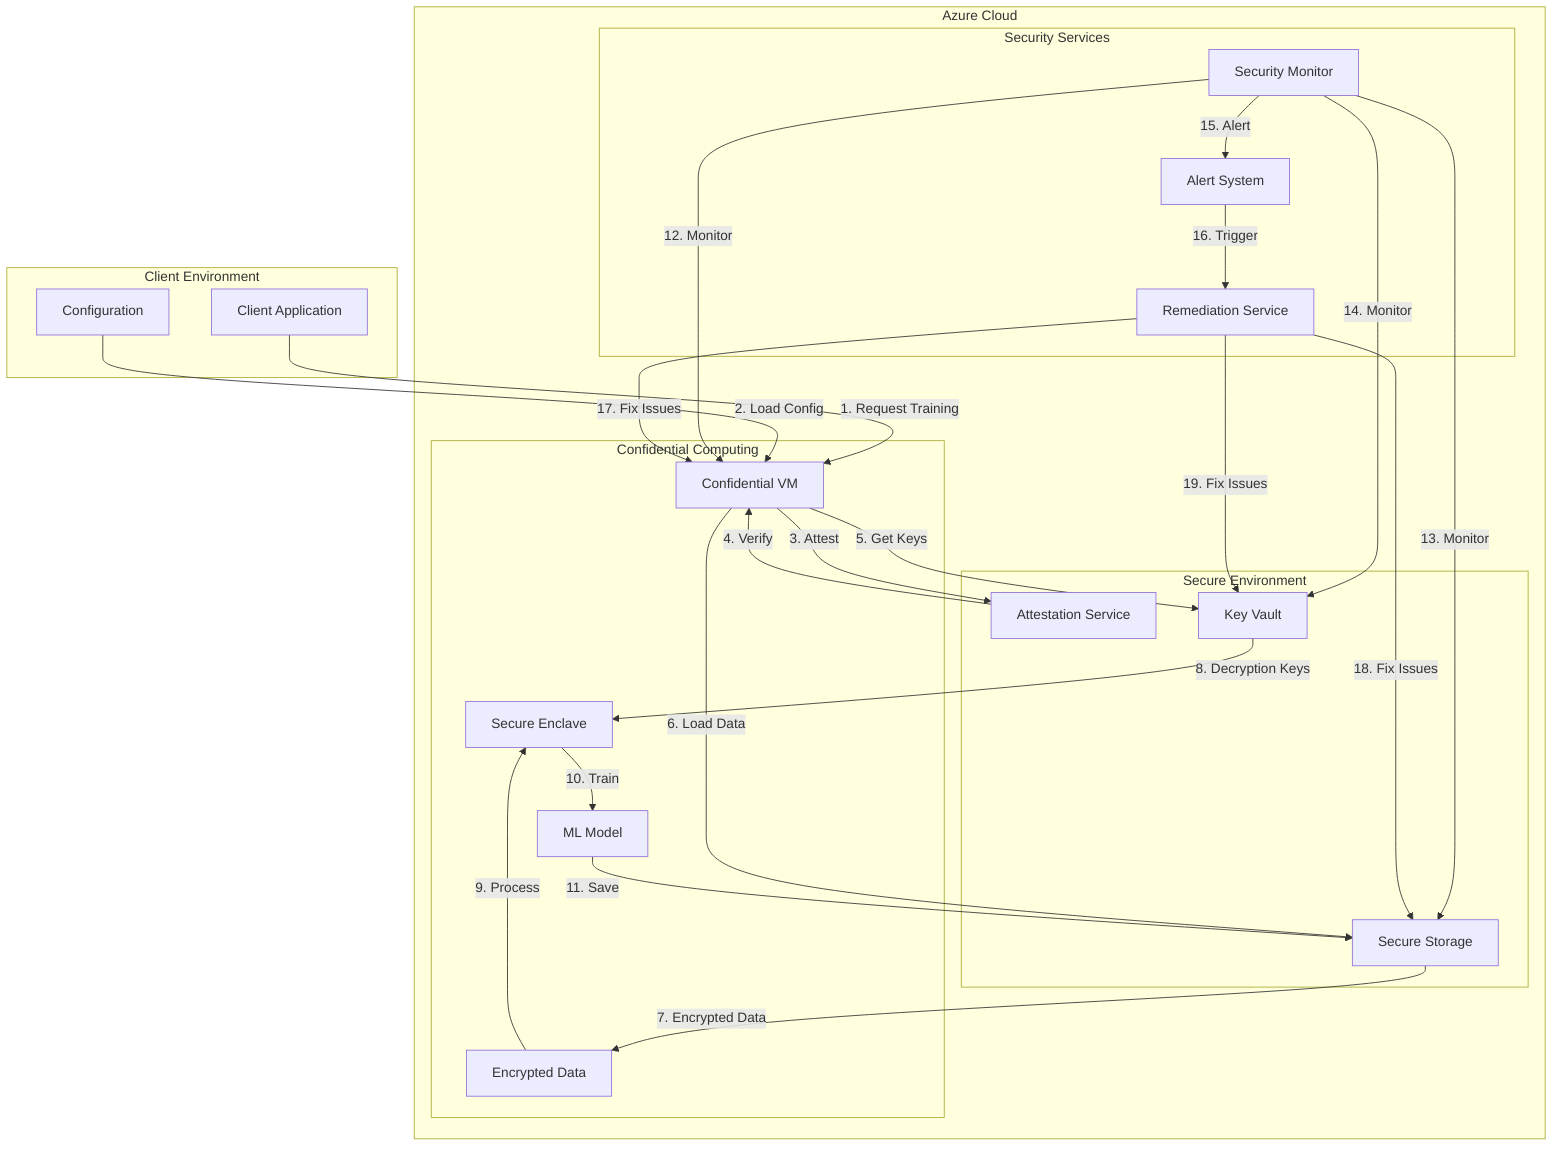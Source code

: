 graph TB
    subgraph "Client Environment"
        Client[Client Application]
        Config[Configuration]
    end

    subgraph "Azure Cloud"
        subgraph "Secure Environment"
            Attest[Attestation Service]
            KeyVault[Key Vault]
            Storage[Secure Storage]
        end

        subgraph "Confidential Computing"
            VM[Confidential VM]
            Enclave[Secure Enclave]
            Model[ML Model]
            Data[Encrypted Data]
        end

        subgraph "Security Services"
            Monitor[Security Monitor]
            Alert[Alert System]
            Remediate[Remediation Service]
        end
    end

    Client -->|1. Request Training| VM
    Config -->|2. Load Config| VM
    VM -->|3. Attest| Attest
    Attest -->|4. Verify| VM
    VM -->|5. Get Keys| KeyVault
    VM -->|6. Load Data| Storage
    Storage -->|7. Encrypted Data| Data
    KeyVault -->|8. Decryption Keys| Enclave
    Data -->|9. Process| Enclave
    Enclave -->|10. Train| Model
    Model -->|11. Save| Storage
    Monitor -->|12. Monitor| VM
    Monitor -->|13. Monitor| Storage
    Monitor -->|14. Monitor| KeyVault
    Monitor -->|15. Alert| Alert
    Alert -->|16. Trigger| Remediate
    Remediate -->|17. Fix Issues| VM
    Remediate -->|18. Fix Issues| Storage
    Remediate -->|19. Fix Issues| KeyVault